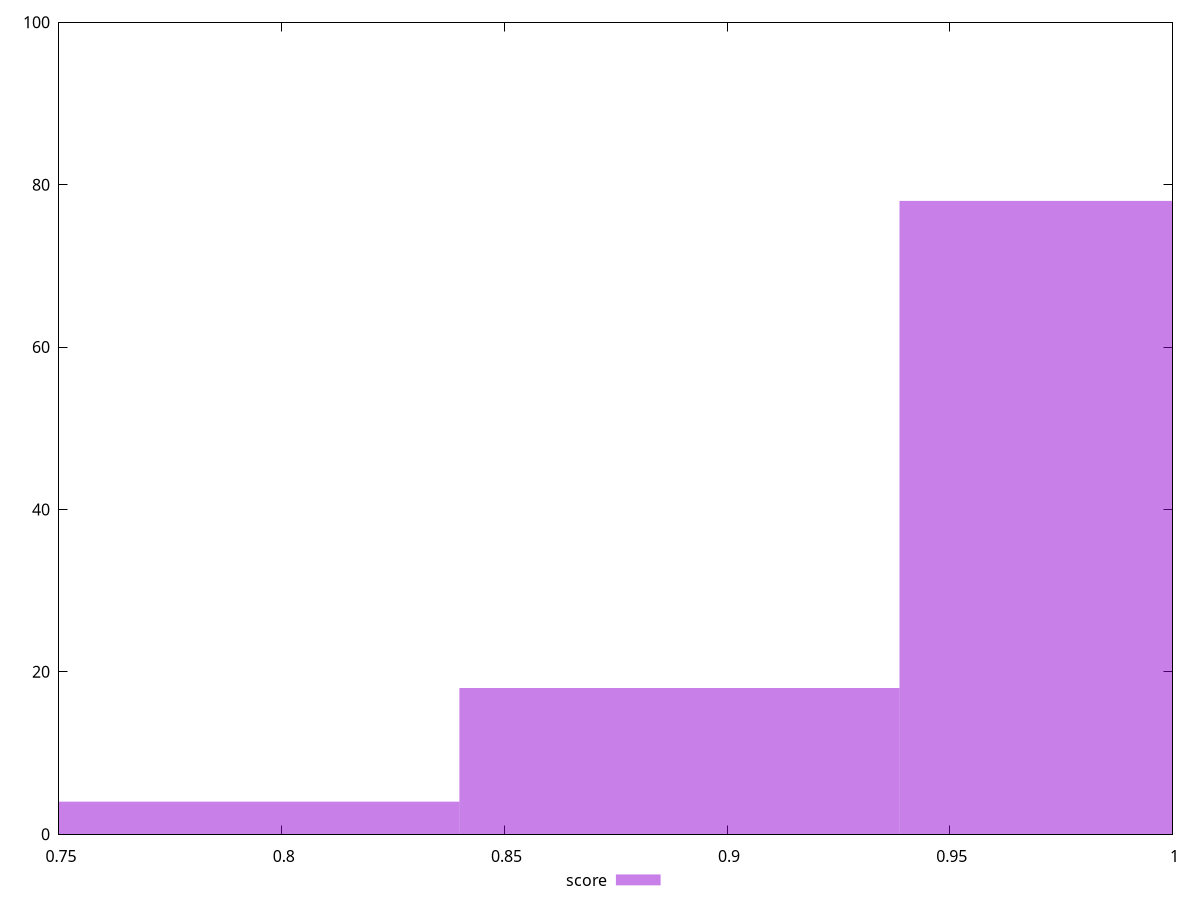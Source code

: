 reset

$score <<EOF
0.9881099646090091 78
0.8892989681481083 18
0.7904879716872073 4
EOF

set key outside below
set boxwidth 0.09881099646090091
set xrange [0.75:1]
set yrange [0:100]
set trange [0:100]
set style fill transparent solid 0.5 noborder
set terminal svg size 640, 490 enhanced background rgb 'white'
set output "reprap/unminified-javascript/samples/pages+cached/score/histogram.svg"

plot $score title "score" with boxes

reset
